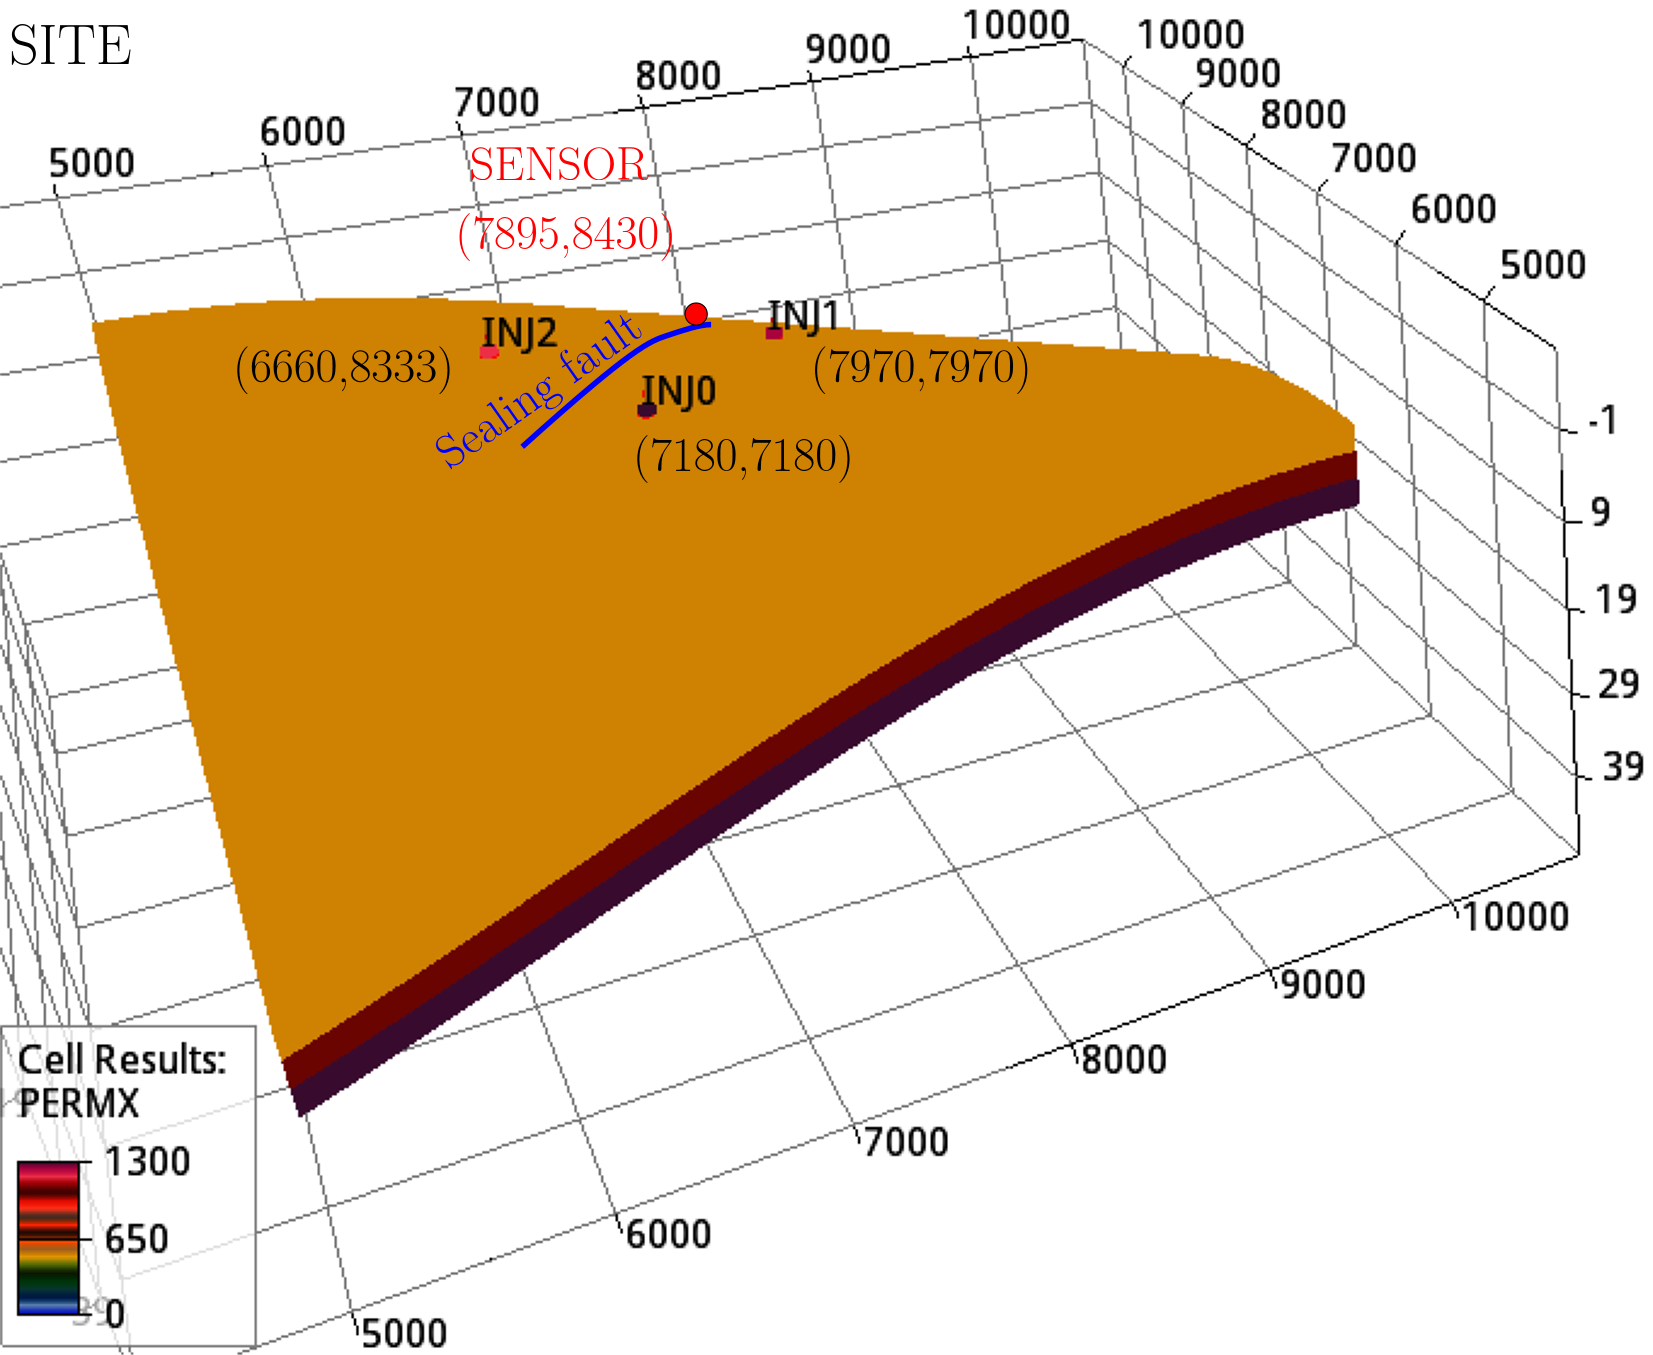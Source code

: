 <?xml version="1.0"?>
<!DOCTYPE ipe SYSTEM "ipe.dtd">
<ipe version="70218" creator="Ipe 7.2.28">
<info created="D:20240228000957" modified="D:20240228003119"/>
<bitmap id="1" width="682" height="559" BitsPerComponent="8" ColorSpace="DeviceRGB" Filter="FlateDecode" length="23575" encoding="base64">
eNrtnQ9oHMfZ/3WnO0nWWZFk+01ivbbSWGmkRHZrVZKtXxtFsqPKxEocUqvYcXHMmzc0JOLX
EJPSCgcbh5RSY1MMCUalVAQTI4xDMCWllGJMcRHBBGNKKKWEEIwpBCGMMS8GI+439v667+X+
aW93ZnZm9vPlQezu3J1uZ/fm8zyzM8/k8wghhBBCCCGEEEIIIYQQQgghhBBCCCGkUDdu3BgY
GKirqztw4EBR0cmTJ1tbW9PpdHt7+9zcnNIihBBCCOnRzMxMY2Pj2rVrU6lUEf0vXLggDq5f
v356erqjo6O+vv7q1auKihBCCCGkTV1dXWNjY0tLS6Wx//DwsAD0zZs3xfbi4qLYnpiYUFSE
EEIIIf0qpX8ulxNxur+7bt261tZWRUUIIYQQMoH+IjYfHBz0dwcGBrLZrKIiFWI8A0IIIVQr
/VOp1Pbt2/1dsS2OKCqSLsYzIIQQQtHpv23btkocj14kXYxnQAghhELQP5PJFHXUiyOKinSe
F+MZEEIIoUqUbGlpKYKawJyiIp3nZft4BoQQQkgdJcfHx4s6tEdGRhQV6Twvq8czIIQQil1L
S0u7d+9ubGwUrX1bW9v58+cLS+0aPV5KycuXL4uvIaL1Q4cOdXR0iO2LFy8qKoqR/naNZ0AI
IRS7XnjhBdHOj42NHTlypLOzU2xfuXLFK7Ju9HjZmXGzs7PCqxGYFg7JqVOnlBZpOy83xjMg
hBCKS01NTd3d3f5uLpfr7+/3thk9XhOgC/Xmm28qpb8b4xkQQgjFJRGnT05O+rujo6N+s8/o
8YCsFyos9dAv0QFwdTwDQgihuJTJZIaGhvzdnp6edDrtbTN6vCzoi1hfVr4DIMUHcHU8A0II
objU398vmvqpqalz586JAFBs2zh6PAiRowf1wVUI/eg+gKvjGRBCCMWlhYWFzZs3i4BdMHrD
hg29vb1+7G/R6PEQmA4X1Iegf6UjCCGEkCHq6Ohobm72tu3KhqcnqA9N/7y8BwEIIYSQRN26
dUsE/j09Pd6uXaPHC4GumfUB6U8nAEIIIQO1a9cuAcqZmRlv14rR40o78FXQv3ongAlfHiGE
kPNaWFg4c+bMu+++OzQ0JNCzadMmv8jA0eNVQG9UTB3ky5S+RhH6XUrniBBCsejGjRuCktls
VjSk4u/WrVvFEasb0vn5+dQ9NTc379u3T5CisDTG0eO1BvWm9agHdAD8l6mL+l1K54gQQrHo
kUceEe3eyMjI4cOHn3zySbH96KOP0pAqDerlAtco+he+Uh39SeeIEEIRJeLZ73znO/5uX1+f
Pz+OhlRRUO88/b06UfflSeeIEEIRlc1mBfH93d7e3oaGBhpS1UG98/SXnhy4UKRzRAihiPrR
j34k+CWip/n5+SeeeEJEVa+//rrVDalEHMc+/N52+ufV5ARwI50jQgjFq7GxMR9thw4d8o/b
25CGY7R18+ysoL+KE3EjnSNCCMWoubk50dDlcrlXXnlFBOmZTObSpUu2N6RBwG0g612if1kH
QNHpWJrOESGEYlRbW1tTU5M3SO+LL75obGxcu3at7Q1pEcrNzJ+TNPorOiOr0zkihFBcEoH5
6Oiov/vMM8/4obqlDamloHfPAaj0YrmdADamc0QIodglAvPvfve7/m5/f78/5t/8hrRKUO9M
8nn36B/9vOxK54gQQgZqcHBQBPvPP//8sWPHdu7cKbaffvppMxtSqxPlQX+JnQDGpnNECDmj
6o+MHcgoLoL04eFhEe+LtlT8ffbZZwvb0rga0uhP6qG/+fSP6AMghJA6TX9dq1atamxs9IpI
hKvOxXIMmtA/OdcLIeSerl+/LsC9d+9eb5dEuLEE9UkDSkLoH6QTgMWCEUKxSGA6nU4vLCx4
u24kwlXaopIoL8n0D/flK70F9COEYtHt27eLZrI7k1FcSrtq4Jx6Ov9tpH/ZTgDQjxCKS1NT
U6IJmp+f9484k1E8RNNKojzCf9Xf3H+vhrvrxo0bQ0NDwg8XP0bxd+vWreKIX+rA4F6EUGjl
crl169YVHnEmo/iyrSuJ8pJ8Im+WSNs39/6dhvvtkUceET/DkZGRw4cPP/nkk2L70Ucf9YoY
3ItQkiXceNEEvffee4UHXcoo7jew9ibFddgB0HkWy7K+Jh8g+jfXMx9QROjf+c53/N2+vj5/
2SAG9yKUZD344IOl6WodyCjuWFJc6K8hri9culcP/TX4ANlsVhDf3+3t7fUzXroxuBchFEJ/
+tOfBBZfeeWVouN2ZRSvHtS7Otsa+kdkffUvs+yHSPnmNfkb4fSjH/1I/BxGR0fn5+efeOKJ
VCr1+uuve0XODO5FCNUqEQiI3/KtW7eKjpucUbywhQ8S1EN/985CCuuDfJkqnyyX/ko7AcbG
xnyvWPw2/ePODO5FCNWkzz//XPxst23bVrbUhIzib5ZTYkHp6kkFzJkvnfUBv0mV5fw0+xvh
NDc3J37muVzulVdeEUF6JpO5dOlSWY7bO7gXoei6c+fO/v37V65c6S204f9M8kyN0UIBRY08
9LfoRLSxvibQ1+QYRPc3JJ618Mabmpq853FffPFFY2Pj2rVrvSKXBvciFFG9vb11dXXi71tv
vXX06NFr1655x5kaoxr0Sht5Ov8tuhmMrVIVcbrqJwteqD46OurvPvPMM36o7sDgXoSkaGZm
RqDfXwS2UE5OjdE2DD7GaA76J9zxk1ulRd9WKf1ldQKIwPy73/2uv9vf3++P+bdrcC9C6vTY
Y4+l0+nCRFi+XJ0ao8IBMLBth/7msN7ws5A+MTD6v4v4Ix0cHBTB/vPPP3/s2LGdO3eKbT/A
MXlwL0I61dzc/MADD5QtcnVqTMSGxfA4znkHwLSTCncz2JjsV9bdHvAToiSsEEH68PCwiPcF
98XfZ599dmlpyS81YXAvQrFL3MwbN27s7u4WPxMB7r6+vsXFRa/I1akxNTUptoAe+pvMejfo
rzP2l+IDIISq/7iEA/DUU0+dPXv2tddeE6T2I3eHp8aUbU8sCuqhv12sN/zq1Er/6Nn+lXrs
CKGAsX9XV5e/u3XrVr+j3uGpMaIxcQz0yaG/uvPSfEvYS//oPkA4B6C6D4CHgFBNam5uHhoa
8ncnJyfdmxrjXlAP/a1jvTP0z8sYARj6jVUQD/0Rqkl9fX0rVqzwh8R0d3eLXW/b0qkx1o24
xgHQcFJMypAe/hdWrM5zL9sJAPoRqlWffvqpCPY7OzuPHj26Y8cOsb1//36vyPypMVGCesJ/
h0/Kiq4elwb+he49iOIDgH6EIurDDz9sa2vzpsbs3r27sMioqTFym3To78xJWfpYx7Fh//p9
b/3LWFdfWJO86AjFG9RDf7dP05khHE5O+tOf7kAn/ae/rlWrVjU2NnpF5EW3S93d3UVe3Llz
53DkEtKeQ39Lbw+XLp/Vw/6jfJTc1axiyQlw/fp1Ae69e/d6u07mRXdYwtcSpC705cQFxZFL
TuyGA2Dv7QH9jaV/PsBTABVrWWp2AASmRZS3sLDg7bqaF91ViXreuHFj2aLkOHJKfzJWL24C
/U12BaG/yfRf9mWKVrLW1glw+/btosQmruZFd1VNTU2VJqMlypGT9Xux7oEs9LeF9dDftG9S
09IASs+99HM0OABTU1Piv8zPz/tHXM2L7qqE3zU5OVmpKDmOXIgfixv5c6C/LayH/paG/1Ve
rI7+GjoBRKAngrvCIw7nRXdSop7T6XTqnlpaWoQ7l0xHbtmficOJ8pLgAGgbRZnMNLnQP1wn
gFL6K+0EOHnypPjk9957r/Cgw3nRndSJEycOHjx4/PjxiYmJ9vZ2cUH37NmTQEeu8DeStKS4
hP9WsN7Va5e0lf6KkgRq+NoqOgEefPDB0uzlzuRFT6Du3LmTzWb9yZsJceT8pttf9SZp1x36
28J6wn8H6J+XsUZAiC8j0QH405/+JD7tlVdeKTpuaV505GnLli3uLXATMKhPIPehv12sh/5u
0L/wBtP5zWV1AvT29gpG37p1q+i4+XnRURWtWbNG4NsNR67WBjyx9M8n/tG/vQ96oL+l9Ncf
+xfd7aH/0eeffy4ixG3btpUtNSovOqquVatW7d2798SJE9PT011dXcIzfPvtt61z5GQtVU/4
n4RzdGlQB/SXHiPozLcg8Q7Uv8YQsl3d3d2ZTEbQUwTpwvs6duyY+Y6culF50N/JU3N7ACcD
/6LcD2W/ibZE/RIHAIRe8RkIIlpv6O/83ZLMpX4Tfgq1th6+A6AnV39Rl5T+OsQBQGY23Zrv
TOhv+z2TwOsL/eUGCzWNBJYes8cC8SAVpX8JIURQT1vKicu6Z6C/e2chvQ2pCccqeuzjGrOk
P2UQil0arqxF+XOgv8P+IfS3/Sw0NCNlcawuUX+lDMCxeLZl/y/oh/62B/XQ3/AT13PbMOrP
rrPQ35LUBHqlHqnm6YdlPwr0Q38Hgnrob9SJx3XbEP6bfAqGJ0+W1Usf/BPiWvHZ/7/QH/o7
ENTjAMR44ubcOdDftG9u18gf6QlCJc4sULGSBXxMoAOQtJVuuOfzUtccMfbOgf5m4t6udH/6
5+nHMqUlxt/vnTt39u/fv3LlSm/92UuXLvlFJ0+ebG1tTafT7e3tc3Nzhe8KV5RwJRb00D/6
idt180B/MxsW61xEWQ6AxIf76mJ//Vent7dXxKTi71tvvXX06NFr1655xy9cuCCcgfXr109P
T3d0dNTX11+9ejVKEaynhwcHIHijZ/udw8A//aG9dWehMzSW5QAo7fnX+WOfmZkR6H/66adL
i4aHh4vWkZmYmIhSBOjzPOKhNsqduJNeIvTXH9o7SX9ZXzuEm6RoAsKyH6jnGj322GPpdPrG
jRulRblcrmgN2dbW1ihFDrMe3gGIuBpzLq57J6X09rCX/rG4PRrQLCsXQa1qbm5+4IEHyhaJ
sH1wcNDfHRgYyGazUYqcabFpEgFERNYnfKlfTipGb9Dq2D9K/UTMc6j6HtB/sUTgv3Hjxu7u
7lQqJcDd19e3uLjoFYkj27dv918ptsWRKEUIByAJtcEDIOgfY2jvNv3lRvHh3q6T/ko7Aerq
6oQD8NRTT509e/a1114TpPYj9yKOb9u2rRLiAxYh6O9ebcS4ajkX15YzMupBjxvP/SOuKxTx
x66/KlT8X4H+rq4uf3fr1q1+R30mkynqwxdHohQh6G97bUjspIX+rp6R+eM6bFzqq6Z1AZSe
dYyDMeT+3+bm5qGhIX93cnLSD9VbWlqKxu/lcrkoRQj621UbSptx6O/MGVk3htPG8D/6QzRF
Kfr114Os/97X17dixYqlpSVvt7u7W+x62+Pj40Vz90ZGRqIUIRwAwyORZA6+4hxNvk+gvywH
QHp+/hjdCSn/+tNPPxXBfmdn59GjR3fs2CG29+/f7xVdvnw5nU6LQP7QoUMdHR1i++LFi1GK
EPQ3pzZib8MTcg+4sTKOYzM03ZvyH/C6SOz8V/SBtd6WEf/vhx9+2NbWJrjf0NCwe/fuwqLZ
2VlRJAje2tp66tSp6EUI+sdSG2Y24IT/VuDeSX/GMfrLekGIb6I/DyEo4QdIVdgerEF/G0N7
6G8s/fO6UvRL9wkjjh+GJvwAk1kb9nbMQn8DQ/skXDW3k/1qyLMhPTtfjL0HiFbRltpw6SEs
9DcwtE/IVXNj0l8IQKv+2rFkIgrufpSuMo9o/M2sCudT4uMAmBbaE/67Qf+8yhT90p8v6Jk+
APr5ARpbGwlcEJlzNC20h/7GfpPoA+O1DdGPd+XlSv8d+vMDNBb33AOcowmhPfR3Jvwvepfm
GfrxLv9a9IGgn9+gObjHF4L+tuAe+utsClR8belra0Yfgqjhivj/HfTzGzQ5tE9sT4jzJx5i
GXfDe4Sgv0Tca1sbS+4dpXmuYsSvCv35DZrDehwAwn9jQ/skXDUNiawDXlY/KteDyLiy8wWs
B6XXAuDShhjCeuifQPo7M9iD8F+WF1fTqDxZq/TGVXvSpwrW9H9xAGhGDGE99E/CWbs6sBP6
K1rqWnWAXFNXg4pvojoTURD3O5b7rbu7u+7rOnfunF968uTJ1tbWdDrd3t4+NzdX+MZwRTQj
JrMe+rt34pVuHhI1OHAKipqFmgYAy+35l+i0RO9/0EP/GH2Ajo4OQerpAl2/ft0runDhQiqV
Wr9+vTgoXlZfX3/16tUoRTQjhrMeB8CBsw5480B/G09BW8tQFoWKkvXV1NWgoRciFvrHcg8L
9G/cuLFs0fDwsGD3zZs3xfbi4qLYnpiYiFJES2I+66G/dWetf64Wl0wzc83p9FPBrOCehoYb
QFv/WPVkqnquclNT08jISNmiXC4nQnh/d926dcJViFJES2LjCCvobzLr4+op5aq53T7U1Guk
6Hl9vKn54qK/zjtZxOaTk5OVigYHB/3dgYGBbDYbpShpzQijqeFIjKE99LeR+FbUpNweconP
pyxyAFSkJq5VqVQqnU6n7qmlpWVqaqqwaPv27f6u2BZHohS53ZI4nCaX8N/J6A/6G4h7W3In
yu0hl+UAqJgyGe+9qvR+OHHixMGDB48fPz4xMdHe3l5XV7dnz56yHN+2bVslxAcscqklSVRK
fOjvZOgH/Q2M7u3KnCwrQA7S2MZyA5iwKqWeluHOnTvZbLaxsdHbzWQyRX344kiUIntbkoQv
fwP93cC981fWHHSGvsTWrZsg5TaWlVRQ0bo8Kn6qBt4YW7Zs8UP1lpaWovF7uVwuSpFdzUjC
l7rDAUjC2A/ob1pzYeOqSdqS/ervOVGxGHHoT/MS8qi76GvWrBH49rbHx8eL5u75swPCFdnC
eoczooAJ1Wdtl99I579p0YGN6/zqnH6iOYuFupw8oT9HogOwatWqvXv3njhxYnp6uqurS3zy
22+/7RVdvnw5nU6LQP7QoUMdHR1i++LFi1GKDGc9yIP+IWINq7uJoL9pTp2l9I/45WV1g+vp
n49xVQK5nQDd3d2ZTEZ8lAjS29rajh07Vlg6OzsrDgqCt7a2njp1KnqRyawHeVTFsmft2CMh
6G9aH46N9I/uAMjK7aPt6bwJKxuyRrDqWAwHIMlVkYTRnjz6N82vs/3Rv7Y0faVXSufYPBPG
eKgeCZDwxhn6J6oqSm8n5886sfQ31q9zYOCfzl5WdQPz8orHGcr6tgl0ALQN74H7DlfFsgiA
/s6cji3dOM4M+3fAAQg4zVDb847onQA8L4B6yayKEJ1F0N/eM7L0qY1Lk/5CDB2M8tPOxzcv
L65liWryAUA/zWNyqiJ6+w/9E3W5uSLSI3edafriTctjyKjySogH/bT/DleFonEgOAB24d6B
Hirrvkn0VL3G/lrVJeVTd6HLdgJAf9p/l+pBT6wH/e264tDfNPoH9BDk3iExXg4TVvApwj3o
p/2XXhVX3k6bb1x9e08whINHHoZYvkZEB0B67B9vZ4IhKzrV/VuQi/a/rKwgeIyeA/SXqN27
d/stUldXV2Ebdfny5ULcd3Z2FgUvTz31lL9748aNzZs3i4P79u2D/rbQP68+TZ/08f/q5vRp
u8rQP4EOAOy2q5MhIff2Rx99JJqjAwcO+P/do39LS0vhNxGsr0T/9957L5vN/sd//EdZ+ufp
/DeY/pXiYkWheuw5eUx4ROX/xOC4S/QHuDgJ1t3ee/bsEQ2RiNz9hlHsbtq0Sfz93e9+F4T+
nZ2dIyMjS0tL0F/pd1A6gl1Rmj7pWTvUdSDopD+dAJb+HsElToLVt3fRs/sLFy6IVui1114r
JPsPf/jD9evXF64GXoX+hQehv6IrVasDEHF0nOrH9NpWIAruTemnfz7ZyYGN/T0COyxGJ0F6
jpQqQ/XK0n/nzp2XL18WG6+++ir018mFKleqpvw50fNpaHAAYs/JozQvcfBTwAGI6zYAWJhp
ToKUh5sBR+aXpf/Y2JjYeOKJJ+rr6xcXF6F/LLiv9E2UjmCXnqZP7lg7pQkEYsxXTyeA6tsA
6GBO9iREybRQlv4e2QX30+n08PBwRPrjAFTpz1eEKnWj46RXXewZ+TQvIlblv+AAyLoNYIft
9lRvyp+Ptn5VnXfQ2/3g1a+9csuGu6/0d8W2OOJtz72W7rq/Ln3vk+rTd49/coTHDQX0v1ef
Zekv9OMf/1jsfvrpp9///vehv54AP/jXUDphX+cMfdVDGjQ7PFG+P50AIaoRVjppv953F+XP
9qUKyS70YGtdQPq3NN2F/ve+mXp1e6rvobsv+3Znip6EgPQXyuVynZ2dP/jBD6C/ftwv+zXU
OQCyvrx0rKt+EGPCvYQDQGiP/ea/7qJ8z5av0f+bD9wF1tHnU0Ho//vX05cO/e8HdrTd7Qeg
YqvXcCHZf/vb34ojjz/+OPRX1J8f8WsomsAeYqKBno591VnEVd+rAT+fTgDoD5tK2fT93tQD
rXUrGuqC0L/INq772iuxsr0rRbUnattT0WuSTP9YVjCsCfQSqa1zhv6y9alhDRFzVirBAYD+
0L+QO088mvrg1bsbPxxM1Ur/lqa6XCP0v2tn009sTa32R1Y8WNckjpStPa+2i2r4/zxSXMN3
pwp+K+VkfubCQDjGBYur9/PLncAu69Okr+WtjcvqBhjU9Ho6AaA/9PcRs7Xr7m5fZyqdqvvL
dA30f3387st+PJqiYj36l1qQN5655wzsHZJcjWZCP3bi1/oAQhH9VXBcYkeHuh6e2OmPD4AD
AP2LyC64L+jf91AqIP1/+1I6larrXE3gH57+U0+lfroz1Z6rE9V9/nUHky5Wwb0t2f4lLqtX
6XmHHvrnFa9BEPwBiuqhmzwIgP5YqXkj0svSX9jugbvQF6HoUNcy9D87la5P17U01f31LWo1
PP29GZhN2bqfP2N6/0k44sfyuFk6O2SNXpMVfRvyDMKQxw0RP4pOAOgP/T1bka1b21a3/fFq
9P/4YLqhvk688sLPqdJq9M8nbzxk7NPMFbFDSsQqi4Zyv0lc4/H0T4GkEwD60/Nfhf5HnrvL
/Q3311WivyC+4H5Dpu4Pb1KfWPieBOvW+VU9WU+z46QhI5+e+Yayvn/COwFolJiPVmU+mj/I
X/gHz2xOHXjif+3UAeoWs3ItyBB5h5SOMdA8Q9+EuXiacyDQCYADkPBMvw83Ni98ezzEfLS6
cqo0HxDDDHcSQnS5q56sp27JIWMdgLzeHAh0AkD/RJlgfanFOB8Nw0xwEsI9cFc9WU/zgEl1
DoCe8QwqvnwCHQDah0TRv7oDYMJ8NAwzpych4mA5WShUtCyvCZPxo6/VGNc3h/6YS/S3aD4a
hpk8wUEuChXRX+knq66o2DsucAAwu+ifJ0U/hmnsSZAS2CpltNynAFE6801YpNh53Bfl4+LX
6mYTVFdXxH3Qj2G2JFDSRn+5/0LPYH7oHxr3xP4YhmEmOwNK8/Ooe74gZTq/5kkQjtG/psU1
+BliGIaZ5gkUtt56UuWbMxM/lqzRNtL/zRLx3B/DMMwBT0DF+Hx1bNUzhCDJ9Je+bia/OAzD
MDPdAP3L5BkyE1/bJAhj6R8xtIf+GIZhVvsA+hfJNXkmvsP0V8166I9hGGZdtgH9I/PNmYmv
YZnCuOivGffQH8MwzEYfwGQHQCm/1CUpcnjGHw4AZq8VrlW0ftX/T1ng7X7w6tdeuWVDqtJK
hcIOPp1a0XA3iXGuse4Xk1QslojUAbKYHu9M/NIwGfpDfywJVnadYqEHW+sC0n/mv+7urmmp
O/BEalWuLpWqm3uNisWS6wOoe6avgaHQH/pjCbHf3GP3ni1fo/83H7jrABx9PhWE/pvWpQTx
//rW3e2/TKfFtr+EMYYl0AdQl5BfD/1Z6Af6Y4ml//d7Uw+01q1oqAtC/8bM3cDfL1q98mtv
xLCk+QDqEvLrYaiKRwCJpT8OAGYX/Z94NPXBq3c3fjiYWpb+6VRd99r/LRLb4ggViyXWB1CX
008b/aX/O+iPYVbQf2vX3d2+zpTg+F+ml6G/2O576H/fLrbrWPMIS7APICUhvwn0l/ggAPpj
mFlNWV1dWfp7ZBfcF/T3yF4D/TuhP5ZoH0AWLrWl4ln2v6jzZ6A/hhlIf2G7B+6i/Myr6aEu
ev4xLJADoK7DPC76R+8ESDL9cQAwG+kvbEW2bm1b3fbHK9K/KVs86q8xA/2x5PoA6sbLxUj/
6AMaoT+Gmf/cv5D+R567y/0N99dVov/gw8Uz/r7dyYw/LLkOgHTS+XF37PRXOp8R+mOYTiub
7aeQ/sIeaP3/+QDLvub0K3eJL8L//xq+l+3nXn8CFYsl2QdQNGXeBPqH+ybQH8OMslWZVj/T
b1O6oRL9vdl/RfQvTOlz5LlU871Mv+Lvz58h8MeS7gBYnTFPUeJBBv5hmAk2lPtWWQvy3jP3
nIG9Q1Aew8r7AErX49OQ8F9Fd0Tor33jxo2BgQHR5hw4cAAHAMNiof/UU6mf7ky13+veP/86
1Yhh5R0A1bG/nvX+4u0r8DQzM9PY2Lh27dpUKgX9MSwu+nsrAjZl6d7HsEg5AUx2AMKtUhRk
tECIL9PV1TU2Nra0tETsj2Gx9/xjGBaXA6AiEZ+eaX0Rvyr0xzBZM/2LuJ8nQR+GGe8AaEgA
qCirT8LpjwOAmeYDeEZVYJgVPkClRHzmzCyo1CMB/fkhYBiG4QDIRbPEpwCKlvWB/vwKMAzD
cAAMfLYu3QEIkabYz0AC/TEMwzAcgIAMNW1B3lonKVTKaeAA/XEAMAzDoL86Lkd/CiB9IEH0
rwT9MQzDMOgf19D9KJ9ZqVcf+mMYhmHQXxaXjVqQt/Az6woE/TEMwzDoL5fL4brcjUoi5JJE
JfArwDAMg/56GGrCenzJpP+bXxfhP4ZhWAItOgH1dOZDf4m4p/MfwzCM2D/i6Hc974X+EnEP
/TEMw6B/vAPyAxIK+kvEPQ4AhmEY9DdhQL6elEHO0D867qE/hmEY9Nc8hC/EhySc/tJxD/0x
DMMSa69mUsKiz8iTmMy/yppBiaK/atxDfwzDsAQSv9BMG5CvYclgAx0AzbjHAcAwDEsg8Zel
f7wD8qWvxmsg/WPHPfTHMAxLIPSXpX++llXwFMHRPfqbg3voj2EYljTiB6R/wGEA6lhW62q8
TPmH/hiGYUA/Ov3jGpCvxwGA/jgAGIZhiYJ+TfSvDkrVDFXXWw79oT+GYViioF8r/auwUg9D
oT/0xzAMA/r66V9pGIA2+kv/R3V1dUAf+mMYhiWE+KHpXxb3OmN/uT4A9McBwDAMSxT0o9A/
FgdAxQRA6A/9MQzDksZ9YUO5bxmFY83+BvSH/hiGYQmBviB+kUV/Fq+f/lKeAkB/6I9hGJY0
6Eenv7rxeHpmHEB/HAAMwzD3oF+F+BLpH1fsH/2/Q3/oj2EYljToy6W/hpw/0r8A9If+GIZh
tnO/VuhLj/2V+gBBPrnW/w79oT+GYVjSoK+o5z/eFXlq+u/QHwcAwzAsadBX99w/3qy8wbsg
oD/0xzAMM5/7EomvetSfdAeg1g8M8vqA9F9aWtq9e3djY2MqlWprazt//jz0xzAMwyyFvuox
/3KHAYT4qGXfEpD+L7zwguD+2NjYkSNHOjs7xfaVK1egP4ZhGNy3Efp6ZvzJcgDCfU51DyQg
/Zuamrq7u/3dXC7X399P+I9hGAb0LeW+FPQHmY4XowNQ5Y0B6S+C/cnJSX93dHRUOADQH8Mw
DO5bB33ps/M0OABRPiSKA5DJZIaGhvzdnp6edDoN/TEMw4C+LT386gbnL/tR0f2N6G8v/YQg
9O/v7xe4n5qaOnfu3Pj4uNhOpVLQH8MwDO5b9FhfkQOgYj6+hg6EIPRfWFjYvHlzfX29gP6G
DRt6e3udj/1xADAMg/s2cl//7Lya5uPHSP+izwkx5b+jo6O5udlV6L/5b9ECYBgG9B2A/rKz
83Q+lA89gF8u40LQ/9atWyLw7+npcQ/3RU9GaAowDIP7DkB/WYZqfigfYhiAigxCtdJ/165d
4i0zMzPOEJ+efwzD4H4SsvRUn5uvuVteQ49BEAegVEXP/c+cOfPuu+8ODQ2Jok2bNjkT4PPo
H8MwuG8L9FUH6Zq75TUMGKiiILH//Px86p6am5v37du3tLTkTIAP/TEMA/qGc1/nyHkVaXXj
nS8Qhf5uB/jQH8MwuG8m9OWO01OEWg3DBqC/atzjAGAYBvfj5b66gfqKetqlzBrQkzHYavqr
xj30xzAM7scOfRUD9RUxXUPWoGTSX0OAD/0xDAP6pnFfOhMVTc3TkDQ4IfSPF/fQH8MwuB87
9AOCT8MzekUzBWr6NIfpbw7ucQAwDIP76rgvndc1gUPRgAHpDoC6NYlip79RAT70xzAM7qvm
vtLn76qnzukflafaAdBMfytwD/0xDIP7Snv4VUTrqp/Rax6VV/SxttPfRtHCYBjmNvdNG86n
bqB+9Ln52p7LF30y9McBwDAM7lsX7GuL1jV00StaKVhzn7n+nn/oj2EYlnDuK43WNXTRaxiV
p5qe0B/6YxgG9/WvuBeLA6Bobr4e+sv9L9Af+mMYlgTum7PSrp7ueg0P6NU9lK/0v3AAcAAw
DIP7lgb72rrrNTygVwHlZT0NWf8O+kN/DMPgflzcV9pdX8RKRRPz9T/3l/IfddLfusn+0B/D
MLivmvuqu+tVd9FrQJuKfgzN9Lc0/KddwjAsgdzX39gqynOr1AHQgDYVfhH0xwHAMAzux859
1SPq1QFIw/C/Ko9FQv9T6A/9MQyD+4ZwXylS1XXRa3i4IH1AnX760/mPYRjcN437Bra6KgJG
G3Py59VkRYD+0B/DMLhvpqRH64rC/9KxCvqdllr/I/THAcAwDO4nxAFQ9ABadXKh4IsiBf+n
sdCf8B/DMLgP94OwTAX9tT1QULSygJQXQ3/oj2FY0rhvcgtclvgqMCrRr9C/tFD0Fwen/40b
NwYGBsTrDxw4UHh8aWlp9+7djY2NqVSqra3t/Pnz0B/DMNBveLxvVCMcJMw3eX3eWFYWjvj6
gPSfmZkRfF+7dq1AfBH9X3jhBXFwbGzsyJEjnZ2dYvvKlStBHkngAGAYBvdVc181laSH+Uq/
sOp0gupGL4Rb67DKuwLSv6urS/BdhPmlsX9TU1N3d7e/m8vl+vv7oT+GYXDfWO7H2A5HfJqv
iKF60BxxzQK5b6z1uX8p/UWwPzk56e+Ojo4KB8Al+hfeq7RvGIa5wX3NTbHE8XsGOgAaui+k
f73o9M9kMkNDQ/5uT09POp0O+B2MdQAqeae0chiGOcN91U2xikH7SkmtB82GdHpEp39/f7/A
/dTU1Llz58bHx8V2KpWyjv5vfl10/mMYlgTuq2iKFRFfD6n1oDncQ3wp10Ui/RcWFjZv3lxf
Xy+gv2HDht7eXlti/3B+KY0ehmHOcF9iaKkH+hpIrQfNGhyG6p8Tnf5F6ujoaG5uDj4EUbMD
EP0Wpd3DMLjvEvcjIkwz8fVgVw+aNc93KPooufS/deuWCPx7enrMoX/wLn3oj2FYMrlfKxlj
h35ohubVZM3VMGZA+tMZufTftWuXeMHMzEy89Fd9c9IMYhjcd4z7y7bJRhE/ChwVMV31lAEV
Iyfrvq4Qz/3PnDnz7rvvDg0NidJNmzYt+/1VOAA63VEaQwyD++5xv7RNNi3MjyWI1hObqxiN
ECScL9qt4gOU0n9+fj51T83Nzfv27VtaWtJDf+ld+tAfwzC56Ld0UR6LiK8niNYTm2tIF1yd
/vqf0dTUtWLIbUnDiGFwXwP6YxwRbelS7IqCaD2xuYbVguKlf03hv5ldTzSPGAb3HeB+9dbV
SQfAqEQBQQLk5NA/xi596I9hcN957tfUwLrnAJiWJzDgpzlMf7ueNNFUYhjot4v7odtYHIAg
71WdzdgZ+uftyfmPA4BhcN9S7ssKrBxzAKQkNtRQRaopCf2hP4bB/bjQb1SYnxAHQMUIPXUr
JSWB/nbdXTSeGAb3zUG/huenzjgA0nPmK60c/5o6Q/98ucF+0B/DMLr64w3znXcApOfMz+vK
Wg/9cQAwDEss9+MdJu2AA6DimYiGanGY/tbdVzSnGAb3tXHfnIlRtjsAisbnWxf+a6Z/JQcA
+mMY5ir6LQ3zXXUA1K0uZ9eXh/7QH8PgvlHctyL/ib0OgIbx+Vb0XWijf9lvTuc/hmFwP29h
0jNLHQB1laz62kkfKRcv/Qn/MQwzCv2aH/Hbu6CeRQ5AWc9K3dN/bX0LEf+Rzp7/6kn+oT+G
YUkI+W0M8210AJatZHUJkTSk/ov+j0yjv10OAO0thsF9z4IsAusM8U12AGqqZxVz/5X2LUg8
hdjpX3qc8B/DMIu6+qv3zToMfaPoH/syRqqT/0vvxNA/3x/6YxjmRshf/eGv28Q3wQEwahkj
dWsKBPmoEP/IBPqXHqfzH8Mwux7xJyTMN8EBMHMZI9WL/wZ8tGRy5z/0xzDMja7+SiTCAbAF
+hK/vOrhhSpGMhjS+W8p/XEAMCxp3F82zE8s/VU87NbZoxLlv0jvmQ/9CcFfSed/xNuSNhnD
kvCIP67B5Al0AGxcxihIz7xpDgD0D+GFFn49WmYMczvkj3cweXIcAEMGTih1ANR1L4R4cRD6
X716dfPmzdlsNpVKNTQ07Nix4/bt217R0tLS7t27GxsbRVFbW9v58+fDfSsz6R+w34n2GcOc
f8Rv2nNwZxwAA0dLhvZe4vUuanU2gtB/9erVAvrPPvvsL37xi+3bt4u3jIyMeEUvvPCC4P7Y
2NiRI0c6OzvF9pUrV8KdgiEjZ0I8aaKVxjDnZ/PhAEg8d/OnSCjt7VHqXQR/VxD6f/755zdu
3PB3H3nkkWw26203NTV1d3f7Rblcrr+/3zr6R7wVaasxzJmQ37SH4C45AHZNigwRaxviXQR8
Y4jn/t/73vdEjO9ti43JyUm/aHR0VDgAoR/96/zVSHQ+aa4xjK5+HABLw/y4gK769cu+NwT9
V69e3dbW5m1nMpmhoSG/qKenJ51Oh6a/hlTJiu5D2m0MI+THASjb2Fp9+koneqjuLqj+9lrp
f/z4cfGWt99+29vt7+8XuJ+amjp37tz4+LjY9rsFDKG/njuQphvD4D4OQKXG1vbTD/L9VT/N
lz5nsCb6/+Uvf6mvr3/88cf9IwsLC5s3bxYHBfQ3bNjQ29sbJPbPV14RQ9ZjDs0+Jw04htHV
n1gHIEh767wDoHowv8RwuFb6/+1vf2toaFi9evWtW7cqvaajo6O5uTl0X0oUByDeXiaacQwj
5E+aA1Brk+u2AxDxubyGfEFFHxWQ/l9++eWKFSvuu+++r776qtJrhFcgAv+enh499DftuRKN
OYbBfefpH7HVddgBUJ3NT3oW5SD0F8QX3M/lcteuXavysl27dolPm5mZCXiOITr/TR5GQpOO
YaDfVfxJbHhddQBUV470eqsrUKXXrF69WgT1//3f/z1doD//+c/ec/8zZ868++67Q0ND4hM2
bdoU/AQrjQyxiPjQH8PgvsP4U9T2OukAqF7MVwX9l/UE6srp6aefFkXz8/Ope2pubt63b9/S
0pIK+ltxP9C2YxjcdwB/egIu9xwA6c/lddJff72VBb29i2XTyGMY6LcUf/q7WB1zAKQ/l08g
/YuOQ38Mg/sucd+oli3e56o4AHF9uDb6B6E89Mcw0J8E7pvQuJkzmMolB0D1AAm5nx8v/YN0
/kN/DCPkdw/9+ts3Y0dQO+MAqDgRdTQ0k/44ABhGyO8297W1b+bPmXIjDYK6E/EvH53/0B/D
CPkd4L7SJs7t5XTNPAXVsyQco3+lbeiPYXA/CejPy54sloTldM1Ev4ZunCTQX/XDFOiPYXT1
u8E+N9bStc4BKFvtdoX/2ib9hX7cb/4tUXgbgAMM7oN+Dexzg/jWOQDLVru6iyL96T/0l+tv
AwUM9MN9dexzEvrmOwAmLGgonYk6E/7UNNgvr3ggpaIeNriAwX1G98llnzN9+9Y5AEYtaCj9
EYMJ9M9XTfMb750Q4ncHIDDQT8gvpZ1MDvGNcgBk1bzh2f+Mor85nf9Rrj6MwOA+IX/s6MEB
MKHmla7+E/HDNaf6r77AX7zhv6zuNUiBgX5C/ijoAf06HQDV7pbSxX+jfHND6B9X57+KB2rA
AoP7hPwR2x8cANX1oLOPRcp/qT7RwBb652N99K9hCA3UwOA+3I/IHRwAFfUQ14MV1aMIQny+
/kV+q3f+lz0upd50XnTYgdHVHxr9rlIvRBOEAyARnbGPpoj436W7i+bQvxLoo0y4iOuKgw+M
kD9KyO8M9SK2QtA/YlWYNoQyYlJHuZ/vGP0NmRgLRDBC/ii9/Q4krZXVCuEAhKgKk+dNhP5W
Ad8Y/PP1078K0KscN5/4OAAYIb/Ep/yWLlWjoiHCAaiVBa4+yJDrABhF/+B9AuYnvwIoGCF/
xNF9Fi1Qq2GBV9BfqSpszJCg+klQkFcaSP8qF9eiqwxTMEL+iAP7Tf6l62+OcACKqsL2tEgh
vnmtQ0arvz4g/T/66KMNGzbU19enUqmGhoYtW7Z89dVXXtHS0tLu3bsbGxtFUVtb2/nz56Oc
RbjOf+iPYc6E/Cb/8GMkDvTPO7fkQYiFHSX+i4D0X716dWtr6969e3/1q1/t3LlTgL67u9sr
euGFF8Tu2NjYkSNHOjs7xfaVK1eifCU36I8DgBHyS5nLb8Jv3xDiJNYBKFv/CXQA5D4vCEj/
xcXFwt2+vr50Ou1tNzU1+Z6AUC6X6+/vh/7QHyPkl5LDJ67fvplhZqIcgGXr3xkHQPp4/iBv
DPfcv6enJ5vNetsi2J+cnPSLRkdHhQMQsfMf+mMY6fti+fmb37HsvANQ0yVwKTWE0pMtfa+g
f00f+MUXX7z00kuC+C+//LJ3JJPJDA0NFToGfrdAaPq7kfUa3GCE/LYgz66nyU46AKEvQXIc
AOnZAoOH/3X3JHB/6tQp/2B/f7/A/dTU1Llz58bHx8W28A2gPw4ARg4f83ln7xAy99IhUhV5
Bcn8q39CcPoL6B8+fPjxxx8XiH/jjTe8gwsLC5s3b/amA2zYsKG3tzd47C8x5w/0xzD3Qn4V
LYAb48ZJh5hAB0B69sgQj/47Ojra2toqFTU3N0ekf77yMkDQH8OSE/LLfe7pzEwxe5tEdVch
CVdWurMUgv7Dw8Nlu/dv3bolAv+enp4o9M/z6B/DCPkltX7uQd/GVlHPVXDeAZB4gt7lCEH/
VatWrVixovT4rl27xKfNzMwEd2NqWu7HxosIiTC4r7mFdywnjL3I038V3HYAVCwhUfdvVXrN
fffdt3v37l/84hfT09MPP/yweOVPfvITr2hhYeHMmTPvvvvu0NCQOL5p06aaOjGCd/5DfwxL
OPqXbVISQnzDkRfvhXDYAZB+aoXQr+QGfPvb385ms6lUKp1Ot7a2vvXWW37R/Px86p6am5v3
7du3tLRUaydGJQ8H+mMY3A/SJCYT+qa1jeZcCFcdAKX0j+URhtv0xwHAQL860JD9Pvbm0cwL
4aQD4Az98wGG9yt1e6A/Bvft4r51a306zDuSIuo/FxvpX2v4v+xx6I9hyUG/w4u8WMc7kiK6
5ACYTH83wn84hcF9FaDBAdBTJ1b3tzjmAEB/HAAM9DuJ/lpBgwOgrkKcecLixinYG/vnl5u9
GKTzH/pjcN9J7rPCizmwc3JYhaWno/qZl+H0z6sc8ajt2kEuDPQrAg0OgJQ6cX4spUWnFuSZ
l5TTgf4aui6BFwb31YEGByB0nSRqAoXhp1nrtYh+Otron19uDP+yj/uNvXZBHlZCMSzJ6Fc6
cgz611ot5EW0F/oST8d8+ueVzXbUedUAGZZA7mujDA5AwCaXVAmOpUaM8gkW0d+ECxc6hAFn
WHLQHwtlcAAq1QnQN+pWkX4tQn+aTvoHdwCMor+UTkuIhrnN/dhnhUM3uvdNvluUXo5wH6ua
/sHj/Xztyf8NJz4OAOY8+o1CDKQre0WolhjvFpMffkF/bVcKumHOcN/YuDKxpKt+RXAANFeL
LQ+/lDoANU30W7bz3+o8ljAOsx39rO1ib/c+DoCGaon9B1Lrv7aC/nmpgyVieUYJ5jAbuW9d
mvckYC7EFYH+6qrF3udfmukfpIdfEf1jv0bwDrMF/VaPGXOVdBEvCg6A3Gpx4PmXUfSv0skf
OhO4OdcI5GGGc9+NgeLupamXdVFwAKRUi/m/kYBfzxb6B69zY/sqAR9mIPqtXsLVVcypuyg4
AKGrxb1HYPrpn19uFF+lGq4+qNWKSwP+4L4h3GdhF7fDfBwAibSy9Jey7He2mv7WXRcgCPrj
RX9yksC4tKwb9NdfM0l4ChYj/UP08L/5dVl3LeAg3NeD/sRC3yLMxXhRcACS0ydW5VxioX+Q
8N/JmxYagn5tIb+TD/QdwJwhFwUHoNJFca9mKt1vxtK/+ohBHACMkL8s9yG+mS2GgdeFm6TS
RXGyZkpPSnOyX+gPGUG/opAf6BvIOMOdsYTnRk5azRSdVFz0X7b+oT9GyB+c+1DeqJbcoh6Y
RN08NV0X5x0A6A/9MTee8kP52JtxGx+7kBs5sQ6AXfTHAcBAf9mB/dA/xmbc9rEW5EZOpgMQ
I/3D+QbQH4P7lebyQ3mdzbhLAywdm+Mm97q46gBAf+iPuZHBD/rracNdnVXhTHpkKiegVM/4
g/7QH+5rW6wHB0Bd/SRhKqW9qzpq+OYuXfq6e4r9otTqALhxCaAn6FexTh/0l15FicqfYN14
Rc2XxvbboO7fMqS6oD8G96Wsz4sDILF+Eps0yfxTjvfS2HhLaIZ+TfSvKecP9MdAPw6AokaJ
TInG3j/mXBqLbo9YoC+L/qWfAP0xuA/9JbZLLIhg8i1k5qUx/FaJK9gPDvdw9McBwEA/DoAs
plBRZt5C5l8dA7+bIdAPXktVEv5DfwzuQ3+4nxy62XVpzPmepkFfFv3zdP5joB8HQAFWqCJz
biFL/bF4v7OBwX5NlxX6YyzWI5f7oC1gLEkVxX4XkSTZSejXRP/8cj38lbZxADBCfhyA0EzB
AYilikiS7Db0o9O/Uin0xwj5ob8spuAAaKsikiRH4b69NSOx898ZjxHgEvI72TNpBfShv7Za
IklycoL9cPTPB+78t/ouKvohgF1CfugfO1NwAFRUUdLmVsg6Uwegr47+eWvzUZd+beBLyI8D
YAJTcAAkVlFiJ1RGPGtnoB88ZneV/kGaKfibtJBfM/rzDj0pU8oU6B+9lkikEO5GcinYD03/
/HKT+8zv/K81lwgUJuTHATAEKDgA4WoJ6Ie7kRyGfvCY3QH6R7n/YTEhP1wzBCggLHgtAf3Q
N5Lz0Hee/rJShkJkQn64ZkgUCcvMv0b2OgBJCPar1MOy9F/WW1h2DKF1Nz9QJuRPONeMAgpc
C3KNqKXg91IyoV8T0Gva1XzvKV0ZBDQT8ieQayavtgPagjhm1NKyEsQvraUbN24MDAyIogMH
DhQVnTx5srW1NZ1Ot7e3z83NKS0yk/75AM8CtI0C0tM6AWjQnxCoWdFvDNfywWbtUVGVoO8H
+0Uh/8zMTGNj49q1a1OpVBH9L1y4IA6uX79+enq6o6Ojvr7+6tWriorMoX/epM7/WEISGA33
3eaadQ+LWSKBiooC/aLj/nZXV9fY2NjS0lJp7D88PCwAffPmTbG9uLgoticmJhQVxfhTqqnz
Xw/9422dIDXod5JrVo8QSxTXQl8p6J9fbgx/2aJS+udyORGn+7vr1q1rbW1VVGQy/fMBUgBF
v+vMefIIrOG+S1BzY1g4SyRQUeGC/SAOQCn9RWw+ODjo7w4MDGSzWUVF9tI/Hy2TpJlNE9QG
/bZzzb25YK5yTfqVSpQDEGIMfxD6p1Kp7du3+7tiWxxRVBTvjyi4PyCF/iYPMIb+LNZjNdTc
ngDumDOj7ko57wBEmbgXgv7btm2rxPHoRYbTP7/cyr9BbjaL2iXwTchvF9QSkvXFgRPUdqVc
vRlUzNYvpX8mkynqqBdHFBVZTf/qx21slyA4aXysgFoCU73ZvkoCdaU/2A9B/5aWlqJBerlc
TlFR7LdE8GmAAScJ2t4ogXJCfmMb6oTnd7V0SXEqyjToV6H/+Ph40QS9kZERRUXm0z8foPPf
pUYJmhPym9ZQk9TdIqgZcrHsvVt05uMtpf/ly5fT6bSI1g8dOtTR0SG2L168qKjIKAcgBP3z
zj1mgumE/IY01EDfotbGwItl150TSx7+spl+Z2dn29raBKZbW1tPnTqltMj88D9R9McBIOSP
91cJ9C2CmuEXy/y7KOGL75hP/3zVgSvQH/TDfVkQAfpWEM2ii2XslwT6htwJQTr/oT/cB/1J
5ghEy8cxgN8x+hPsW0f/PD3/oB/uq4z0cQBMhhprJQB96J8E+uMAEPLrJwj0N5BozvTMxHgK
QN/8e2DZVXugP+iH+0oJggNgCNGcfByj+XQI9l2if57Of7gP+lUSBPrHSzTnx2BoODWgb+wV
h/7Q3+SQ3wH0RyQIDoD+6krOwEul5wj07aV/PsBwVjr/4T4hv1KCQH9tNZbM2RbSz5dgPzn0
D5LtH/oT8icE/SoIggOgusYSPsVSyrkD/aQ5ANAf7hPy51mi3U6ckVoh+j0G9KE/9Af9CQz5
WaLdRpwBfSn3GNCH/mU/wdVfFtwn5I8LH9AqYo0BfSn3GMG+Sxd62SsO/RNCf9BvIPShf8Qa
A/pS7jGgD/0D0j9P5z/cd4X75uADhNl41Wx3AIC+275xlDYnUeE/6E8O+lmf3Q3oU2nhbjOC
feif59G/uw5AjNw3eQF01me3l/vUWESVhf7S0tLu3bsbGxtTqVRbW9v58+cLS0+ePNna2ppO
p9vb2+fm5qIXIegP/d0O+U0Lq63oKIZlIS4clRac+/52YdELL7wguD82NnbkyJHOzk6xfeXK
Fa/owoULYnf9+vXT09MdHR319fVXr16NUoRid5hrpX++3Ahb6A/3q3T1x36HlF1X1xannYar
pgtHpdUU7BftNjU1dXd3+7u5XK6/v9/bHh4eFuy+efOm2F5cXBTbExMTUYqQafTP174WMPQH
/cs+5Y/lJrF9PFjCs9KFu3bQPwj0KzkAIk6fnJz0d0dHR4UD4HsCIoT3i9atW9fa2hqlCBlF
/+ovqzTAxsmfm1cPcF/WAD+dN4lLg8ATmIs++rXDASjkfpCX+duZTGZoaMjf7enpSafT3rYI
2wcHB/2igYGBbDYbpQiZ1pIkmf6l/cOgX9bAfj1Z8liZPcnQxwEIGOxXcQD6+/sF7qemps6d
Ozc+Pi62U6mU3y2wfft2/y1iO2IRMi38Dziv36XO/yotD9yXOKdPXW58VmZ3vk+SSlMB/VL6
LywsbN68WQTsgtEbNmzo7e31Y/8ijm/btq0S4gMWIdNakoCP/h0I/4NQIyHc1zOXX/pyeKzM
TrCPA5CXkaWn0ts7Ojqam5u97UwmU9SHL45EKUJm0r/W8N+iH1qtzQ4hv6w0PlJuElZmB/o4
ANGD/SC6deuWCPx7enq83ZaWlqLxe/6AwHBFCPrrbHNCfE9Cfonp+0LfJwnP5mr7icd1+Zy8
YbSl5tu1a5f4LzMzM97u+Ph40dy9kZGRKEUolp+hFPrna1lBwN42h5BfYubeWq8FKdytBpkJ
l8+Zm0cP9BcWFs6cOfPuu+8ODQ2J/7Vp0ya/6PLly+l0WgTyhw4d6ujoENsXL16MUoSMpX8+
QFo/M+kvvc0h5JeYsT/4xBOgbynFTLt8tt9IOpPwz8/Pp+6publ53759S0tLhaWzs7NtbW2C
4K2tradOnYpehKC/xAZHxTch5Je4WE/1ZJJA316KGXv5LL2jWHwHqfghBEnnmw+W0j/gCgJW
NziE/BIX6St7CwF9qylm/uWz6O4C+igu+udrnNcfS/ivmReE/IpuQqBvNcXsuoLmf0+gj6C/
ga0NIX8ykQHCnLmCxn5hgn2k+SdgS+e/IauzEfJLRAbot5FiDrhtRn15oI8Mp3/w8N/tTG6E
/HKvIw6ALRRzrK/GhBMB+shYByBG+hvb1BDyy+2ugf6GI8zVBzQxnhHBPrKO/vkAaf2iNBSG
9O0b4gDYG/LXehFxAMykmPOjMjSfHdBH0N/24MJt7kdJ3xfuOkJ/oxCWqNGYek4T6COT7/wg
6XzzwVL6B/xB2dvIEPLLvY7Q3wSEsWoSwT6C/gEPVqG/22ncCPmlX0ccgLhqj3mX0s8d6COj
dKScDh8+XHY74MGypd7xoqLDBTpim376059qcAAsWpxXBSygv+YKBPoqbj+gjwzUiy++WHrw
iy++qLJb6aB/pOzrC4u++Ldsd5yU0t+KkF8DLCCRhtoD+iruPYJ9lBD6B3EAHIC+Hvobzn2d
sABJ6ioQ6Ku4/YA+gv4B3wX9bQn5Y4EFbFJRgUBf+h0I9JF1CJudnV2W0UGOQP+IDoCx3I89
QoRTsiqQYF/F7Qf0EfTPFzzZh/62o98cUkCr6BUI9KXfgQT7yAGEFTkAQbr6ob8s+pvGfQNJ
AbaiQ586lHUTAn3kMP2DBPtV+C5+Fzt27PB/Kc8//3yMDkDpF1BN/5ocAHPQb3h4CLwiRvpU
YPRaBfooOfT/5JNPenp6Vq5cmUql0ul0LpcbHx9fFuJB6O/7z97H7tu3b2lpKVH0N4T7tvQJ
A69w0KcOpbQhZeP9GzduDA0NZbNZ0TyKv1u3bhVH/NKTJ0+2traK9q29vX1ubq7wjeGKEFKE
sNLO/5///OfiJmxqapqcnPz1r3998OBB4Qls27ZNFv03b958+vTpd95555vf/KbYffrpp1XT
/zvf+c4Pf/hDE+gfO/ptfBAMvMJBnwqMCP3CI4UveOSRRwT3R0ZGDh8+/OSTT4rtRx991Cu6
cOGC2F2/fv309HRHR0d9ff3Vq1ejFCGkjf5//vOfBfrvv//+xcXFInDLon8h7oW729DQoJT+
N2/ezGQyEvsBqtC/igNgCPctxRw/2FLuU4eKuF+pyN8WLaQIKPzdvr4+ccTbHh4eFuwWbY7Y
Fk2o2J6YmIhShJA2+vf29gov9C9/+UspuH398pe/FNQWL2tubi5sVTz6+5QPQv/HHntMfE7h
y37zm9+U/fD333/fexKRzWaF113WxxDb/o/ULxLehe/Me/+r9KN+8pOfiN3XX39dBf2jcz+u
Rfqgv6XBPnUYMdivTn/RbgjiF7aZfgiTy+VECO8XrVu3TrRmUYoQUkf/IgdA3IdlbzzfATh/
/rwAZVtb2/T09JNPPil+FMeOHQtN/5aWFvEf/d0qH97U1CSQLRyPH//4x343fhD6C19abD/z
zDNiw3s8V/pRb7zxhvi/Bw8elE5/uI8DECP0qcOI0C9L/x/96Edid3R0dH5+/oknnigMHETY
Pjg46L9yYGBAuApRihBSSv/C0D6dTnd1dVWh/0MPPSTu9lu3bnm7q++pELjL0n/z5s0ffPDB
O++8I/6R+ChBYf814sPFFyj74eKV4odW+pNclv6lLyv7UeGqrooDEDv3nUF/MsmlYoQGDkAh
90O8y98eGxvznYdDhw4Vti3bt2/3d8W237cZrgghnfR/5JFHyr7Fe1lDQ8PatWv9g0NDQ8Jx
rYn+vsQbz549W/ga8eGFPWCFH/7ggw+KX8SePXtu374dkf5lP0ou/Qn5ob850If+IYL9KvSf
m5sTDUgul3vllVdEkJ7JZC5dulSW49u2bauE+IBFCCmlf6ED0Nzc3N7eXoX+4rasK1EQ+uf/
nRPA6/kXPxyxffTo0cIXVPnw69evP/roo2K3qanp448/Lov15557Lgj9y36URPoT8kMuo6Cf
cAdAVpYe/xPa2tpE0+EN0hNtWmNjox8QCU+gqA9fHIlShJA2+nu98VeuXKlEf+Hr3n///R98
XUX09yhfnf5Ca9asETf5tWvX/BeIDxe/o7If7ml2dla8ZeXKlf5/3LVrl1/6ve99Lwj9y36U
RPpHcQDgftKwpXkuRqLoryhLj2ghR0dH/d1nnnnGD9VbWlqKxu/545rCFSGkmv4+3M+dOyfu
5P/8z//0PNvS14i7tL6+/s6dO2V/azXR/69//av4X93d3f4Lqny4r+9///v+b028+Bvf+IZf
1NraWpb+3uTc6h8VO/0J+RNFrhgTLzjvAIjfvpegT9Hni6jhu9/9rr/b39/vj/kfHx8vmrvn
tzzhihDSRn/x98UXXxRMbGpq+sEPfvCrX/3q17/+9csvv+ylsxClf/zjH0Wp4OzevXuPHj06
MTHx7LPPhqO/kPgX4og/8K/Sh1++fLmvr+/YPTU3N993333e6zs7O8Xrd+zYcfz48Y0bN6bT
6bL0FwF+Y2Pj22+/LU6n7EdJHPMfjv5wPyHYMiHbktu9KBrObnBwUDQXonkRbcjOnTvFtt+m
ieZFtEIiijl06FBHR4fYvnjxYpQihLTR39v4+OOPN2zYkMvlUvckfF3vwZb3mvfee2/16tXi
FvWchKmpqSL65wM89/e0tLTU0tKSzWavX7/uHTl37lzph3/55Zf+wVWrVv3hD3/wXnz16lXv
xyKOiy8sHIay9P/d734nPkocESdS9qOk0z+4A0DInwRsmZZikV6UKBJB+vDwsIj3RaMh/ooI
pTBd+ezsbFtbm2hhRBRz6tSpwjeGK0JINf3zy63T579m2fV6Kr3GjZX+JNIf7ruNLWPzKrtB
fxYvRkgz/UO/BvoT8icBW1YspkBHCkLQH/rrpD/cdxVbdlHJOnoCfYSUIixKx34QD8EBByAg
/cs6AKDfSWxZSiWLHBWgj5BF9Hc1/A9Hf7jvHrNsj0bNfzYB9xHSibAggIb+Qdou0O8ktlyi
krEdKUAfIUV68cUX//GPfxQd/Oyzzz788EM/MWY6nV65cuX+/fv9+SxVcvz6b8nlcs8995z3
lsLc/t78u0L6v/HGG/6HXL9+vb6+vjDzT/5exktx0J8MaAX9i9ouuO8Ms5ykklGnA/QRioX+
f//7399///3Z2VmB466urldffXXPnj0PPPCA2N25c6dPeW+FvpMnTxbl+BXHT58+/c4773zz
m98snNTvzfHPZrPe8gGF9F+/fn1DQ4PvQniZ//3lhj/++ONUKiUOWhH7V0ID3LedWc6HorGf
GsE+QvHS/6OPPvLIKxA8MjJy/vz5Tz755Pbt2yL69vNY+lgvevRflMOnpaXFf4tHfxHUi7+f
f/65/67FxUUB976+vsKEnG1tbStXrvT6DVavXt3a2mpg1RXSf9mGC/RbyqzkICmucwT6CBlC
f4H+zz77zKf/p59+KhwAsfvII4/4yfAD0v+xxx7z3+Jn/RVexEsvveS/66c//WlTU9Ozzz5b
SH/hgYg37tu3T5SK4x9++KGZ9K+p4YL7FjErmUjSfL5AHyFz6C/Qf/bs2cuXL/v0v3Tp0pkz
Z0QYnsvlmpuba439/bd4pTt37nz88ccffPBB/10PPfSQ+C/ieNFiHH19fel0OpvNig3TKs07
68OHD9f0LtBvBbOSjCQ9J06wj5BR9J+9J7HxySeffPDBB//85z+9jvrjx48/99xz69evF7uH
Dh3yOV5p1J83HuCdd97x1gj+2c9+VuQb/PKXvxTHv/rqKwHQmzdviu3f//734ngR/a9fv+4l
4TdnsN8X/5Yf+6ugP/dkLMwCSaodAGoYIQPp7w+xE7pz5878/Pzc3JxP9vr6+jVr1rz33nuF
HPco7w38Eyr1CsS7zp49W9oz8D//8z8C6wcPHhRFwp1oamoSRaX0F//O+5xaIasa+r5CfDHQ
bxqwQJIG+lPDCJlJ/0L0F8qD9Z///OdS8BUN5vdf4B/3xu0fPXq0iP7ectUPP/zwN77xDVG0
YcOGJ598siz9W1paurq6Ojs7V6xYUbhyVuzQV0R/bkWdzAL6GhwAKhkh82P/SvTfsWOHiO6X
pX++YEa/f3zNmjWZTOavf/1rKf1/9rOfifD/ypUr4q83pLCI/t5Ku+K9H3/8sTj+8ssvmwN9
FfTnPtQDLHhEdwpCKAj9n3jiidnZ2XD0F+wWBBfRfdG7xCu9WX6bNm1qbGz0igrpf+vWrYaG
Bn+wnwj/s9nszZs3DYF+FPqXOgDcgRpoBY800J9KRsh2+t+5c2dhYeFf//qXwPG3vvUtL3gv
wmLRc38v2483p69wzP8PfvADceSXv/xlEf3FdkdHh9gdHh4upf/zzz8vfAP/W3nh/zPPPGMI
9GXRn3ZSA7DgkQYHgEpGyA36i9D79D0V0rmU/qVj/kvpv7S0tHLlShG5e+P2C+nvDQz46KOP
iuh/7dq1dDo9Ojpa+O9E+C8OiiIToC+F/nmb11U3n1bEoRroTyUjZLUCIqwKKKss5VPpeJWV
f5VKCvQj0j9EbIVqCkKpWKUOAJWMUKLoHxDuZV9TZYE/PQ6AXOhDf2OhT5UqpT81jBD0t4L+
iqAvi/44ANIjfeoTzwohpAJhyzoAAemfV9b5/0WBjKo66K8O+lSp/npGCEH/ZcN/DfTXRnzo
bziMqFJZVe1tF+Xgqisnv/TkyZOtra3pdLq9vX1ubq7wjeGKEELQ3xzoQ/8YYUSV6vevCvk+
/XWtWrXKT9lx4cKFVCq1fv16cbyjo6O+vv7q1atRihBCRiEsSN9+9d0idlsHfehvVLBPraqu
56Lw39f169cFuPfu3evtDg8PC3Z7WbkWFxfF9sTERJQihBD0Nwr6EukPqiRCnyoNV9XLvqwS
/QWm0+n0wsKCt5vL5UQI75euW7eutbU1ShFCyHb6V3lXEJSbBn3obyb0qVV1VV3qANy+fTuT
yQwODvpHRNheuDswMJDNZqMUIYRMQ1gQuEcP/42FPvQ3FvrUqqKqLqX/1NSUODg/P+8fSaVS
27dv93fFtjgSpQghlCj6mw996G8s9KF/ldqO8gml9M/lcuvWrSs8UsTxbdu2VUJ8wCKEkIEI
q7Wrf9lEwRZBXy79E4UqnVPIcQDU1fbJkyeFP/Dee+8VHix6EDAwMCCORClCCNlI/3yAHICF
wf6NGzfED180KQcOHCgs/eijjzZs2FBfXy8igoaGhi1btnz11VeFrVCMk4ihv87wk1o1x8V6
8MEHRexfdLClpaVo/J7/mnBFCCHz6b/sker0n5mZaWxsXLt2rUB8Ef1Xr14tIL53795f/epX
O3fuFC/o7u72imKfRAz9jQr2E+4AaKvqP/3pT8JLf+WVV4qOj4+PF83dGxkZiVKEEDKQ/vka
O/+r07+rq2tsbGxpaak09hcNQuFuX1+fCOe97dgnEUN/M6GfNPprrure3l7xg7p161bR8cuX
L4vfpnC5Dx06JFxusX3x4sUoRQghS+mfD7aaT2FRKf2L1NPT408Iin0SsSz6O8Mp0zLDu03/
WGr7888/T6VS27ZtK1s6Ozvb1tYmCC5+bqdOnYpehBCC/uJlL730kmh5Xn75Ze9I7JOIob+Z
0KdfBSGElCIsSN9+TQ5AJfp7i4lkMpnC0CD2ScQJp78VGHKJkkAfIaQaYXUqFYL+AvqHDx9+
/PHH0+n0G2+8URbx+icRJ5b+FmHIAVwS7COEdNL/vxsGpJiP+yixv6+Ojo62tjZvO/ZJxBLp
bwWnLMWQpdwE+gihWOj/q/ohKSY+atnFfIPTf3h42I/iY59EnBD6244hG90VoI8Qiov+H9YP
SzG59F+1atWKFSu87dgnEbtNf5diTyvOgmAfIWQC/S/mRqVYRPrfd999u3fv/sUvfjE9Pf3w
ww+LF/zkJz/ximKfROwk/Z1kkMmnA/QRQkbR/29rn5Ji3nP/6jn8q9D/29/+djabTaVS3nTg
t956q7A03knELtHfbQYZOxsR6COETKP/VxvHpVhN9Heg6uyCVHICT6NyEMF9hJCx9L/yYK8U
C0J/Sx0Aq+mfNACZkHYY6COEzKf/+cbVUqxwxp9j4b+N9E8sg2I8ZaCPELKI/u+lGqQY9DeB
UASe+h0A6hwhZCP9f16XlmKFyf2gv2ZCASD99KfOEUJW0//FupQUg/76CQWA9DsA1DlCyA36
j6dSUgz6a8MTAIqF/tQ5Qsgl+o+m5VgR/ZddChD6AyAr6I+vhRBykv6vZlJSDPqrIxQA0u8A
UOcIIbfp/9uGlBQLSH8bHYC46A+AYqE/dY4QSgL9P1+RkmKlz/2dCf810x/ox0J/qh0hlCj6
f7UqI8UK6Z93q/NfD/2hTywOANWOEEom/W925qQY9A+HJ+gTF/2pdoRQkul/Z+P9UqyU/pVA
D/0JOWN0AKh5hBD0F8j+tG+dFIP+NXE/SHCKJNIf6COEoH8h/Y9/q1OKlaV/WdYnk/5l6QOM
NNAf6COEoH8p/X/Y+7AUg/4h6AOVNHC/6M5ECCHoLxrG7z+2TooFp791DkAI+gcPOXEAVAf7
0B8hBP1L6f/T7pwUq0R/B8L/4PQP0c8M/eVyv+xNXnTkzp07+/fvX7lyZeqeLl265BedPHmy
tbU1nU63t7fPzc0VvitcEUIImUn/338zLcWSTP8oD5ehv/Rgf1kHoLe3VxwRf996662jR49e
u3bNO37hwgXhDKxfv356erqjo6O+vv7q1atRihBCyFj657vkWGmEVbbz3wu7crlcUdjV3d1d
93WdO3fOkNiqEv2ljCiD/uqgX5b+MzMzYvfpp58ufdnw8LBg982bN8X24uKi2J6YmIhShBBC
xtJ/dq0cq0L/wm0v7Hr00UeLwi4RNAm+Txfo+vXrhsRWpVUndxg5DoAi6Jel/2OPPSbcyBs3
bpS+TDil4jbzd9etWyfuyShFCCFkLP1/2CbHgtDfD7tKe/5Fg7lx48ay3zz22MqvOkXTx6B/
cO6Hfrt/fzY3Nz/wwANlXyNurcHBQX93YGAgm81GKUIIIWPp/8iKlBSrTn9v1w+7Sunf1NQ0
MjJS9pvHHlsdPnxY6Zxx6C892K9Cf3EHCj+zu7s7lUoJcPf19QmX0isSR7Zv3+6/RWyLI1GK
EELIWPr3t6akWBD6+2FXKf1FOzw5OVlrRKZUX/xb6vL8Q3/V0C97zwsH4Kmnnjp79uxrr70m
SO3fXUUc37ZtWyXEByxCCCFj6f9/O+VYEPpXD7tEqTcUsKWlZWpqyn+j5tjKh371qsMBUMp9
dZ8vbrOuri5/d+vWrb4zmclkivxMcSRKEUIIGUt/dSoN8AvDrhdffLEw7Dpx4sTBgwePHz8+
MTHR3t4uXrlnzx6dsVUp9KG/G8F+kZqbm4eGhvzdyclJ/3YSbmfRM6ZcLhelCCGEjKX/rafl
2LKxf1HYJUoLw65C3blzRxxvbGzUE1tVWYwY+jsDfV99fX0rVqxYWlrydru7u8Wutz0+Pl40
vtQfixKuCCGEjKX/Z89lpFhpsF+KVNHM+mGXKC0Mu4q0ZcuWIBGZomAf+mvjvv7/++mnn4pb
q7Oz8+jRozt27BDb+/fv94ouX74sHFRxsx06dKijo0NsX7x4MUoRQggZS/8/7mmVYmW7+ouO
iLCrqanJC7tEUWHYVaQ1a9YI6KuIrYJDH/q7EeyX6sMPP2xraxPcb2ho2L17d2HR7OysKBIE
b21tPXXqVPQihBAyk/6zL3ZKMa/nv3r4Xxh2Pfnkk4Vh16pVq/bu3XvixInp6emurrupA99+
+22JsVUI6Oukv/MOACvtIoSQUfT/+CctUiwI/YVEZFQ27Oru7s5k7j4+EKG9eMGxY8ekxFZR
oA/9JXKfHyBCCBlF/08OZ6RYQPr7B5Uu9CMF+tCfYB8hhFyl/5cn5Zg/5r/66n75Cqv/GAh9
6A/0EULIVfpfOC7HgtNfRfivAvqa6W+1AyCuPtBHCCGL6H/sLTkWC/0VBfvQn2AfIYTcpv9L
r8uxwmw/y/btR6S/HuhDf6CPEEKu0n90nxwrS//qDkCt+NYMfegP9BFCyFX69zwpx4oy/QYJ
/wNyPC7o66e/yQ4A0EcIIZfof/+jKSkmnf6xQx/6E+wjhJCr9G9+ICXFaqV/vvJ8QEOgn2T6
A32EEHKb/pmH6qVYpTX+qtO/aISAUdBPJv2BPkIIJYH+qZ6sFAtNfwOD/RjpH5cDQLCPEEKJ
on/ddxrlWO30zyvO9wv9gT5CCEH/8vQfvE+OldA/H2xoH/SPhf5AHyGEkkz/9GCHFIP+VtCf
YB8hhKC/QHbD4GNSrBL987UP+4f+QB8hhJBa+m8elGJl6b9s+A/9VTsAQB8hhKB/Kf3Tj35X
ikF/o+hPsI8QQqgK/evWPSnHKtA/b/+wf4voD/QRQggFov+D35djdXXvv//+uXPnPvnkkzt3
7vj/4rPPPhN8/+CDD/7whz8sLi5CfxX0B/oIIYRqon9z30tSTHzUtWvXrl69evr06UuXLnmf
//e//312dlbw/csvv7xw4YLwAY4fP97a2ppOp9vb2+fm5qB/RAcA6COEEApB/0eff1uK+T3/
8/PzgvLetkC/5wl4iH/nnXdSqdT69eunp6c7Ojrq6+uFtwD9Q9CfYB8hhFAU+r/w1pwU8+kv
cH/u3DkP/adPn/7ss898+vf19Ymo/+bNm2J7cXFR0H9iYgL6B6c/0EcIISSF/qP7fy/FxEfd
vn37H//4hyD+7D2Jzz979uzly5d9+q9YsWL16tX+f1+3bl1rayv0D0J/oI8QQkgi/b+x5Y9S
THyUIP7c3JzHfU+ffPLJBx988M9//lNE+oLyIvDv6urySwcGBrLZLPSv4gAQ7COEEFJB/5Xr
Lkgx8VFffvmlQL/A/eeff+59/p07d+bn54VLcPr0aUH5VCrV29vr//ft27eLI9C/Cve5bxFC
CKmgvzqV/jvB+m9961v+7rZt28SRvPHD/nXSvxD6VVIoIIQQQkYh7NNPP/XH/BdqaWkpk8k8
/vjj/pGBgQFxBPpXCvahP0IIIVvo/4c//OGjjz4qPf63v/0tl8t1dHT4R9atWyeOJJn+y/bw
FzoA3d3dRb0r3twKTydPnixKpBCxCCGEEPSvoo8//vizzz67du2agPjFixdnZ2cLn/svLCz8
61//unz58vvvv79169b6+vrCGX8jIyPJpH/Ax/qF9BeOkyD1dIGuX7/uFV24cKE0kUKUIoQQ
QtC/uubn50UQevr06TNnzghP4Msvv/SLbt26dfqezp8///e//134ACLMFLg5dOiQwI3YFt5C
ouhf63C+QvoL9G/cuLHsy4aHh4vcqomJiShFCCGEoL9EHT9+vK2tTXBfsOzUqVPeQefpH2UM
v+8ANDU1eV0lpcrlcsKn8ne9RApRihBCCEF/uSplvcP0jz5xz6e/iM0nJyfLvkYUDQ4O+rte
IoUoRQghhKA/9NcZ7FeifyqVSqfTqXtqaWmZmpryXyOObN++3d/1EilEKUIIIQT9E+4ABK86
FVl6fPqfOHHi4MGDx48fn5iYaG9vF8f37NlTluN+IoXQRQghhKA/9NcP/eq6c+dONpttbGz0
djOZTFEfvpdIIXQRQggh6A/9q3M/lm+1ZcsWP1RvaWkpGr/nJVIIXYQQQgj6a3AA7KK/CXn4
16xZI/DtbY+Pj5dNpBC6CCGEEPSH/iZAf9WqVXv37j1x4sT09HRXV1ddXd3bb7/tFVVKpBC6
CCGEkEsOgDkSDK2ya5pMWHGvu7s7k8kI6Isgva2t7dixY4Wls7OzpYkUohQhhBBCKlTIUzNX
s2WlXYQQQigh9Af6CCGEUHIcAKCPEELIJf0/aVlKRw==
</bitmap>
<ipestyle name="basic">
<symbol name="arrow/arc(spx)">
<path stroke="sym-stroke" fill="sym-stroke" pen="sym-pen">
0 0 m
-1 0.333 l
-1 -0.333 l
h
</path>
</symbol>
<symbol name="arrow/farc(spx)">
<path stroke="sym-stroke" fill="white" pen="sym-pen">
0 0 m
-1 0.333 l
-1 -0.333 l
h
</path>
</symbol>
<symbol name="arrow/ptarc(spx)">
<path stroke="sym-stroke" fill="sym-stroke" pen="sym-pen">
0 0 m
-1 0.333 l
-0.8 0 l
-1 -0.333 l
h
</path>
</symbol>
<symbol name="arrow/fptarc(spx)">
<path stroke="sym-stroke" fill="white" pen="sym-pen">
0 0 m
-1 0.333 l
-0.8 0 l
-1 -0.333 l
h
</path>
</symbol>
<symbol name="mark/circle(sx)" transformations="translations">
<path fill="sym-stroke">
0.6 0 0 0.6 0 0 e
0.4 0 0 0.4 0 0 e
</path>
</symbol>
<symbol name="mark/disk(sx)" transformations="translations">
<path fill="sym-stroke">
0.6 0 0 0.6 0 0 e
</path>
</symbol>
<symbol name="mark/fdisk(sfx)" transformations="translations">
<group>
<path fill="sym-fill">
0.5 0 0 0.5 0 0 e
</path>
<path fill="sym-stroke" fillrule="eofill">
0.6 0 0 0.6 0 0 e
0.4 0 0 0.4 0 0 e
</path>
</group>
</symbol>
<symbol name="mark/box(sx)" transformations="translations">
<path fill="sym-stroke" fillrule="eofill">
-0.6 -0.6 m
0.6 -0.6 l
0.6 0.6 l
-0.6 0.6 l
h
-0.4 -0.4 m
0.4 -0.4 l
0.4 0.4 l
-0.4 0.4 l
h
</path>
</symbol>
<symbol name="mark/square(sx)" transformations="translations">
<path fill="sym-stroke">
-0.6 -0.6 m
0.6 -0.6 l
0.6 0.6 l
-0.6 0.6 l
h
</path>
</symbol>
<symbol name="mark/fsquare(sfx)" transformations="translations">
<group>
<path fill="sym-fill">
-0.5 -0.5 m
0.5 -0.5 l
0.5 0.5 l
-0.5 0.5 l
h
</path>
<path fill="sym-stroke" fillrule="eofill">
-0.6 -0.6 m
0.6 -0.6 l
0.6 0.6 l
-0.6 0.6 l
h
-0.4 -0.4 m
0.4 -0.4 l
0.4 0.4 l
-0.4 0.4 l
h
</path>
</group>
</symbol>
<symbol name="mark/cross(sx)" transformations="translations">
<group>
<path fill="sym-stroke">
-0.43 -0.57 m
0.57 0.43 l
0.43 0.57 l
-0.57 -0.43 l
h
</path>
<path fill="sym-stroke">
-0.43 0.57 m
0.57 -0.43 l
0.43 -0.57 l
-0.57 0.43 l
h
</path>
</group>
</symbol>
<symbol name="arrow/fnormal(spx)">
<path stroke="sym-stroke" fill="white" pen="sym-pen">
0 0 m
-1 0.333 l
-1 -0.333 l
h
</path>
</symbol>
<symbol name="arrow/pointed(spx)">
<path stroke="sym-stroke" fill="sym-stroke" pen="sym-pen">
0 0 m
-1 0.333 l
-0.8 0 l
-1 -0.333 l
h
</path>
</symbol>
<symbol name="arrow/fpointed(spx)">
<path stroke="sym-stroke" fill="white" pen="sym-pen">
0 0 m
-1 0.333 l
-0.8 0 l
-1 -0.333 l
h
</path>
</symbol>
<symbol name="arrow/linear(spx)">
<path stroke="sym-stroke" pen="sym-pen">
-1 0.333 m
0 0 l
-1 -0.333 l
</path>
</symbol>
<symbol name="arrow/fdouble(spx)">
<path stroke="sym-stroke" fill="white" pen="sym-pen">
0 0 m
-1 0.333 l
-1 -0.333 l
h
-1 0 m
-2 0.333 l
-2 -0.333 l
h
</path>
</symbol>
<symbol name="arrow/double(spx)">
<path stroke="sym-stroke" fill="sym-stroke" pen="sym-pen">
0 0 m
-1 0.333 l
-1 -0.333 l
h
-1 0 m
-2 0.333 l
-2 -0.333 l
h
</path>
</symbol>
<symbol name="arrow/mid-normal(spx)">
<path stroke="sym-stroke" fill="sym-stroke" pen="sym-pen">
0.5 0 m
-0.5 0.333 l
-0.5 -0.333 l
h
</path>
</symbol>
<symbol name="arrow/mid-fnormal(spx)">
<path stroke="sym-stroke" fill="white" pen="sym-pen">
0.5 0 m
-0.5 0.333 l
-0.5 -0.333 l
h
</path>
</symbol>
<symbol name="arrow/mid-pointed(spx)">
<path stroke="sym-stroke" fill="sym-stroke" pen="sym-pen">
0.5 0 m
-0.5 0.333 l
-0.3 0 l
-0.5 -0.333 l
h
</path>
</symbol>
<symbol name="arrow/mid-fpointed(spx)">
<path stroke="sym-stroke" fill="white" pen="sym-pen">
0.5 0 m
-0.5 0.333 l
-0.3 0 l
-0.5 -0.333 l
h
</path>
</symbol>
<symbol name="arrow/mid-double(spx)">
<path stroke="sym-stroke" fill="sym-stroke" pen="sym-pen">
1 0 m
0 0.333 l
0 -0.333 l
h
0 0 m
-1 0.333 l
-1 -0.333 l
h
</path>
</symbol>
<symbol name="arrow/mid-fdouble(spx)">
<path stroke="sym-stroke" fill="white" pen="sym-pen">
1 0 m
0 0.333 l
0 -0.333 l
h
0 0 m
-1 0.333 l
-1 -0.333 l
h
</path>
</symbol>
<anglesize name="22.5 deg" value="22.5"/>
<anglesize name="30 deg" value="30"/>
<anglesize name="45 deg" value="45"/>
<anglesize name="60 deg" value="60"/>
<anglesize name="90 deg" value="90"/>
<arrowsize name="large" value="10"/>
<arrowsize name="small" value="5"/>
<arrowsize name="tiny" value="3"/>
<color name="blue" value="0 0 1"/>
<color name="brown" value="0.647 0.165 0.165"/>
<color name="darkblue" value="0 0 0.545"/>
<color name="darkcyan" value="0 0.545 0.545"/>
<color name="darkgray" value="0.663"/>
<color name="darkgreen" value="0 0.392 0"/>
<color name="darkmagenta" value="0.545 0 0.545"/>
<color name="darkorange" value="1 0.549 0"/>
<color name="darkred" value="0.545 0 0"/>
<color name="gold" value="1 0.843 0"/>
<color name="gray" value="0.745"/>
<color name="green" value="0 1 0"/>
<color name="lightblue" value="0.678 0.847 0.902"/>
<color name="lightcyan" value="0.878 1 1"/>
<color name="lightgray" value="0.827"/>
<color name="lightgreen" value="0.565 0.933 0.565"/>
<color name="lightyellow" value="1 1 0.878"/>
<color name="navy" value="0 0 0.502"/>
<color name="orange" value="1 0.647 0"/>
<color name="pink" value="1 0.753 0.796"/>
<color name="purple" value="0.627 0.125 0.941"/>
<color name="red" value="1 0 0"/>
<color name="seagreen" value="0.18 0.545 0.341"/>
<color name="turquoise" value="0.251 0.878 0.816"/>
<color name="violet" value="0.933 0.51 0.933"/>
<color name="yellow" value="1 1 0"/>
<dashstyle name="dash dot dotted" value="[4 2 1 2 1 2] 0"/>
<dashstyle name="dash dotted" value="[4 2 1 2] 0"/>
<dashstyle name="dashed" value="[4] 0"/>
<dashstyle name="dotted" value="[1 3] 0"/>
<gridsize name="10 pts (~3.5 mm)" value="10"/>
<gridsize name="14 pts (~5 mm)" value="14"/>
<gridsize name="16 pts (~6 mm)" value="16"/>
<gridsize name="20 pts (~7 mm)" value="20"/>
<gridsize name="28 pts (~10 mm)" value="28"/>
<gridsize name="32 pts (~12 mm)" value="32"/>
<gridsize name="4 pts" value="4"/>
<gridsize name="56 pts (~20 mm)" value="56"/>
<gridsize name="8 pts (~3 mm)" value="8"/>
<opacity name="10%" value="0.1"/>
<opacity name="30%" value="0.3"/>
<opacity name="50%" value="0.5"/>
<opacity name="75%" value="0.75"/>
<pen name="fat" value="1.2"/>
<pen name="heavier" value="0.8"/>
<pen name="ultrafat" value="2"/>
<symbolsize name="large" value="5"/>
<symbolsize name="small" value="2"/>
<symbolsize name="tiny" value="1.1"/>
<textsize name="Huge" value="\Huge"/>
<textsize name="LARGE" value="\LARGE"/>
<textsize name="Large" value="\Large"/>
<textsize name="footnote" value="\footnotesize"/>
<textsize name="huge" value="\huge"/>
<textsize name="large" value="\large"/>
<textsize name="script" value="\scriptsize"/>
<textsize name="small" value="\small"/>
<textsize name="tiny" value="\tiny"/>
<textstyle name="center" begin="\begin{center}" end="\end{center}"/>
<textstyle name="item" begin="\begin{itemize}\item{}" end="\end{itemize}"/>
<textstyle name="itemize" begin="\begin{itemize}" end="\end{itemize}"/>
<tiling name="falling" angle="-60" step="4" width="1"/>
<tiling name="rising" angle="30" step="4" width="1"/>
</ipestyle>
<page>
<layer name="alpha"/>
<view layers="alpha" active="alpha"/>
<image layer="alpha" rect="0 177.155 595 664.845" bitmap="1"/>
<path stroke="blue" pen="ultrafat">
188 504 m
228 540
240 544
252 548
256 548 c
</path>
<text matrix="1 0 0 1 71.874 111.246" transformations="translations" pos="156 384" stroke="black" type="label" width="84.85" height="12.896" depth="4.29" valign="baseline" size="LARGE">(7180,7180) </text>
<text matrix="1 0 0 1 135.874 143.246" transformations="translations" pos="156 384" stroke="black" type="label" width="84.85" height="12.896" depth="4.29" valign="baseline" size="LARGE">(7970,7970) </text>
<text matrix="1 0 0 1 -72.126 143.246" transformations="translations" pos="156 384" stroke="black" type="label" width="84.85" height="12.896" depth="4.29" valign="baseline" size="LARGE">(6660,8333) </text>
<text matrix="1 0 0 1 7.874 191.246" transformations="translations" pos="156 384" stroke="red" type="label" width="84.85" height="12.896" depth="4.29" valign="baseline" size="LARGE">(7895,8430) </text>
<text matrix="1 0 0 1 13.119 216" transformations="translations" pos="156 384" stroke="red" type="label" width="64.447" height="11.761" depth="0" valign="baseline" size="LARGE">SENSOR</text>
<path matrix="1 0 0 1 -181.377 -8.22394" stroke="black" fill="red">
4 0 0 4 432 560 e
</path>
<text matrix="0.819152 0.573576 -0.573576 0.819152 254.419 91.3554" transformations="rigid" pos="156 384" stroke="blue" type="label" width="86" height="11.954" depth="3.35" valign="baseline" size="LARGE">Sealing fault</text>
<text matrix="1 0 0 1 -152.635 257.785" transformations="translations" pos="156 384" stroke="black" type="label" width="44.099" height="14.116" depth="0" valign="baseline" size="huge">SITE</text>
</page>
</ipe>
